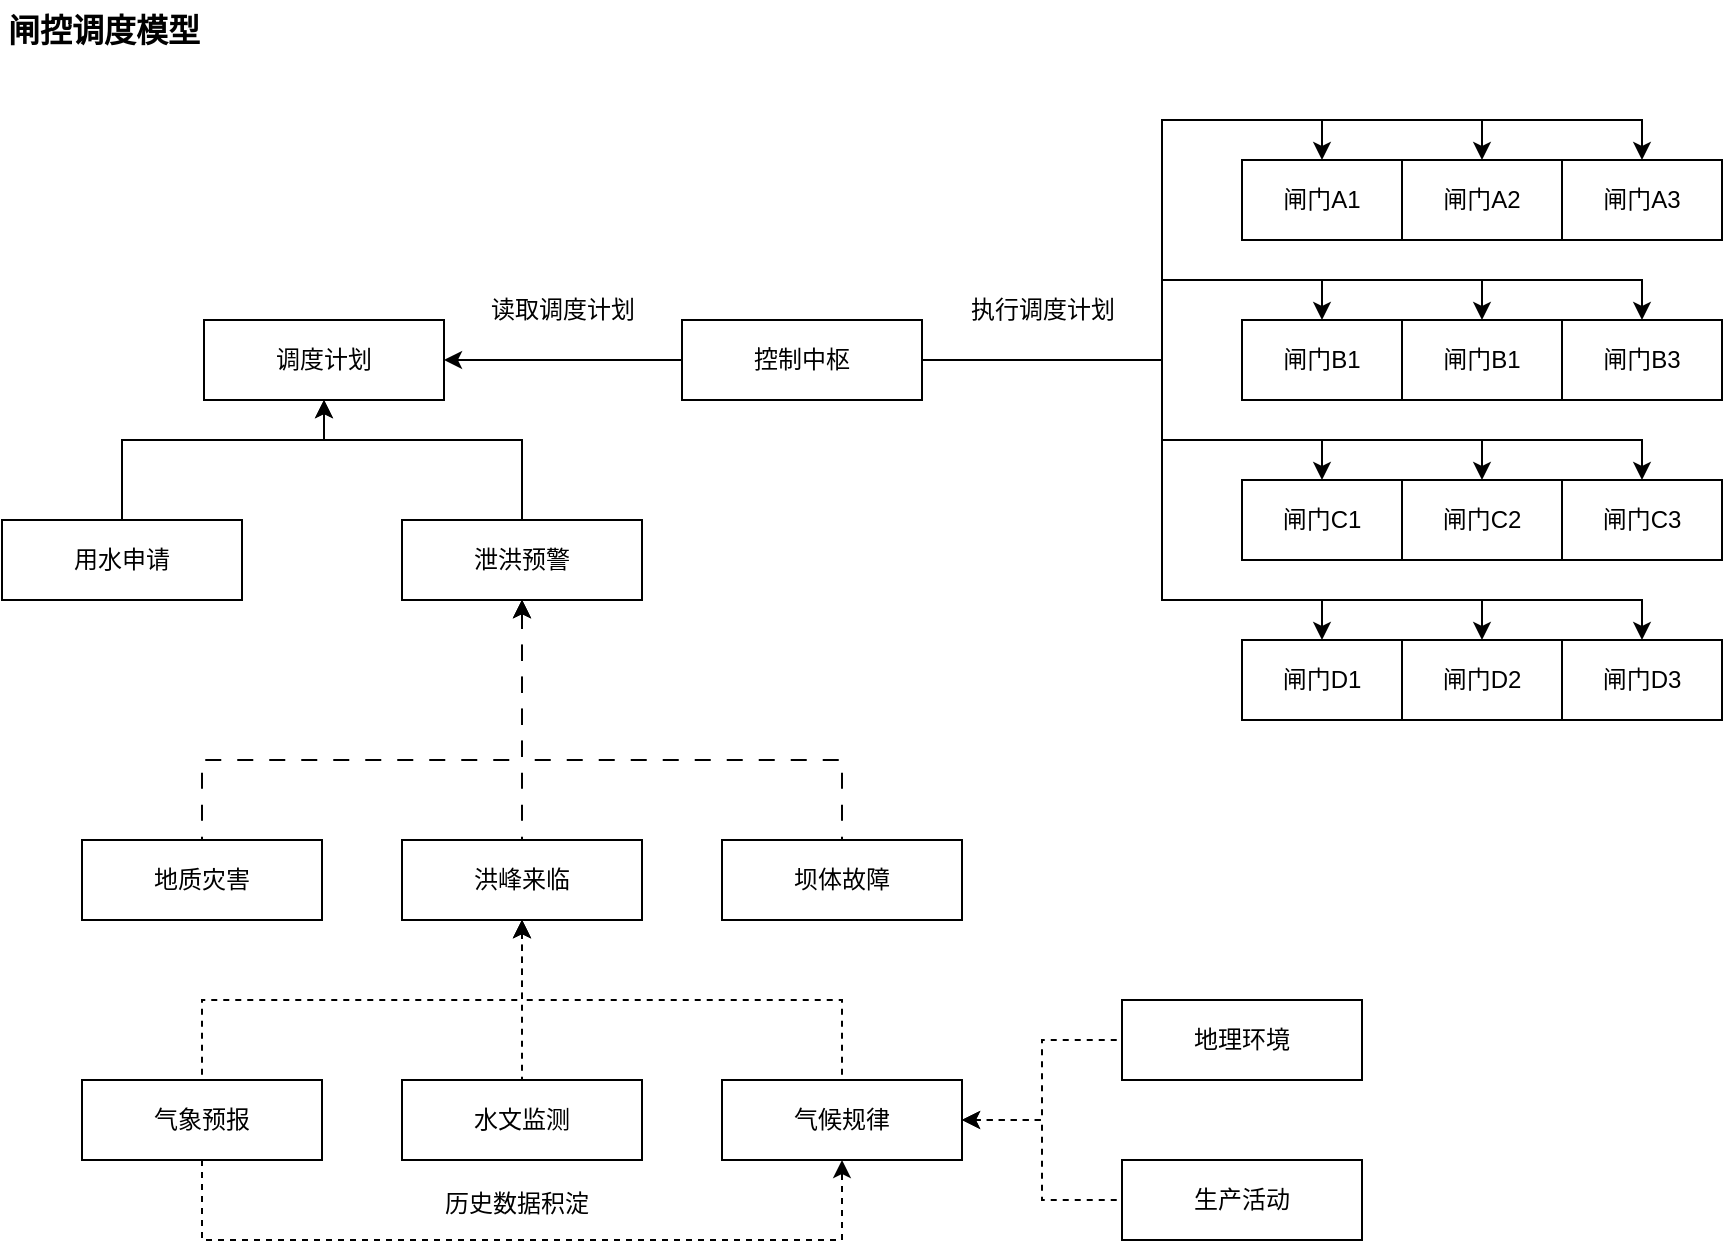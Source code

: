<mxfile version="22.1.0" type="github" pages="2">
  <diagram name="0001" id="y2zCg2tqc-IcQTNm7M6H">
    <mxGraphModel dx="717" dy="379" grid="1" gridSize="10" guides="1" tooltips="1" connect="1" arrows="1" fold="1" page="1" pageScale="1" pageWidth="1169" pageHeight="827" math="0" shadow="0">
      <root>
        <mxCell id="sdHGfgtrLrPXHbDimJ2l-0" />
        <mxCell id="sdHGfgtrLrPXHbDimJ2l-1" parent="sdHGfgtrLrPXHbDimJ2l-0" />
        <mxCell id="sdHGfgtrLrPXHbDimJ2l-57" value="&lt;b style=&quot;font-size: 16px;&quot;&gt;闸控调度模型&lt;/b&gt;" style="text;html=1;align=left;verticalAlign=middle;resizable=0;points=[];autosize=1;strokeColor=none;fillColor=none;fontSize=16;rounded=0;labelBackgroundColor=none;" parent="sdHGfgtrLrPXHbDimJ2l-1" vertex="1">
          <mxGeometry x="40.5" y="20" width="120" height="30" as="geometry" />
        </mxCell>
        <mxCell id="DtQQWt-DvLBq8CPffun4-1" value="" style="edgeStyle=orthogonalEdgeStyle;rounded=0;orthogonalLoop=1;jettySize=auto;html=1;entryX=0.5;entryY=0;entryDx=0;entryDy=0;" parent="sdHGfgtrLrPXHbDimJ2l-1" source="iJDq2YbVKDRwt8fmQem2-6" target="DtQQWt-DvLBq8CPffun4-0" edge="1">
          <mxGeometry relative="1" as="geometry">
            <Array as="points">
              <mxPoint x="620" y="200" />
              <mxPoint x="620" y="80" />
              <mxPoint x="700" y="80" />
            </Array>
          </mxGeometry>
        </mxCell>
        <mxCell id="DtQQWt-DvLBq8CPffun4-3" value="" style="edgeStyle=orthogonalEdgeStyle;rounded=0;orthogonalLoop=1;jettySize=auto;html=1;entryX=0.5;entryY=0;entryDx=0;entryDy=0;" parent="sdHGfgtrLrPXHbDimJ2l-1" source="iJDq2YbVKDRwt8fmQem2-6" target="DtQQWt-DvLBq8CPffun4-2" edge="1">
          <mxGeometry relative="1" as="geometry">
            <Array as="points">
              <mxPoint x="620" y="200" />
              <mxPoint x="620" y="80" />
              <mxPoint x="860" y="80" />
            </Array>
          </mxGeometry>
        </mxCell>
        <mxCell id="DtQQWt-DvLBq8CPffun4-5" value="" style="edgeStyle=orthogonalEdgeStyle;rounded=0;orthogonalLoop=1;jettySize=auto;html=1;entryX=0.5;entryY=0;entryDx=0;entryDy=0;" parent="sdHGfgtrLrPXHbDimJ2l-1" source="iJDq2YbVKDRwt8fmQem2-6" target="DtQQWt-DvLBq8CPffun4-4" edge="1">
          <mxGeometry relative="1" as="geometry">
            <Array as="points">
              <mxPoint x="620" y="200" />
              <mxPoint x="620" y="80" />
              <mxPoint x="780" y="80" />
            </Array>
          </mxGeometry>
        </mxCell>
        <mxCell id="DtQQWt-DvLBq8CPffun4-7" value="" style="edgeStyle=orthogonalEdgeStyle;rounded=0;orthogonalLoop=1;jettySize=auto;html=1;entryX=0.5;entryY=0;entryDx=0;entryDy=0;" parent="sdHGfgtrLrPXHbDimJ2l-1" source="iJDq2YbVKDRwt8fmQem2-6" target="DtQQWt-DvLBq8CPffun4-6" edge="1">
          <mxGeometry relative="1" as="geometry">
            <Array as="points">
              <mxPoint x="620" y="200" />
              <mxPoint x="620" y="160" />
              <mxPoint x="700" y="160" />
            </Array>
          </mxGeometry>
        </mxCell>
        <mxCell id="DtQQWt-DvLBq8CPffun4-9" value="" style="edgeStyle=orthogonalEdgeStyle;rounded=0;orthogonalLoop=1;jettySize=auto;html=1;entryX=0.5;entryY=0;entryDx=0;entryDy=0;" parent="sdHGfgtrLrPXHbDimJ2l-1" source="iJDq2YbVKDRwt8fmQem2-6" target="DtQQWt-DvLBq8CPffun4-8" edge="1">
          <mxGeometry relative="1" as="geometry">
            <Array as="points">
              <mxPoint x="620" y="200" />
              <mxPoint x="620" y="160" />
              <mxPoint x="780" y="160" />
            </Array>
          </mxGeometry>
        </mxCell>
        <mxCell id="DtQQWt-DvLBq8CPffun4-11" value="" style="edgeStyle=orthogonalEdgeStyle;rounded=0;orthogonalLoop=1;jettySize=auto;html=1;entryX=0.5;entryY=0;entryDx=0;entryDy=0;" parent="sdHGfgtrLrPXHbDimJ2l-1" source="iJDq2YbVKDRwt8fmQem2-6" target="DtQQWt-DvLBq8CPffun4-10" edge="1">
          <mxGeometry relative="1" as="geometry">
            <Array as="points">
              <mxPoint x="620" y="200" />
              <mxPoint x="620" y="160" />
              <mxPoint x="860" y="160" />
            </Array>
          </mxGeometry>
        </mxCell>
        <mxCell id="DtQQWt-DvLBq8CPffun4-14" value="" style="edgeStyle=orthogonalEdgeStyle;rounded=0;orthogonalLoop=1;jettySize=auto;html=1;exitX=1;exitY=0.5;exitDx=0;exitDy=0;" parent="sdHGfgtrLrPXHbDimJ2l-1" source="iJDq2YbVKDRwt8fmQem2-6" target="DtQQWt-DvLBq8CPffun4-13" edge="1">
          <mxGeometry relative="1" as="geometry">
            <Array as="points">
              <mxPoint x="620" y="200" />
              <mxPoint x="620" y="240" />
              <mxPoint x="700" y="240" />
            </Array>
          </mxGeometry>
        </mxCell>
        <mxCell id="DtQQWt-DvLBq8CPffun4-16" value="" style="edgeStyle=orthogonalEdgeStyle;rounded=0;orthogonalLoop=1;jettySize=auto;html=1;exitX=1;exitY=0.5;exitDx=0;exitDy=0;" parent="sdHGfgtrLrPXHbDimJ2l-1" source="iJDq2YbVKDRwt8fmQem2-6" target="DtQQWt-DvLBq8CPffun4-15" edge="1">
          <mxGeometry relative="1" as="geometry">
            <Array as="points">
              <mxPoint x="620" y="200" />
              <mxPoint x="620" y="240" />
              <mxPoint x="780" y="240" />
            </Array>
          </mxGeometry>
        </mxCell>
        <mxCell id="DtQQWt-DvLBq8CPffun4-18" value="" style="edgeStyle=orthogonalEdgeStyle;rounded=0;orthogonalLoop=1;jettySize=auto;html=1;exitX=1;exitY=0.5;exitDx=0;exitDy=0;" parent="sdHGfgtrLrPXHbDimJ2l-1" source="iJDq2YbVKDRwt8fmQem2-6" target="DtQQWt-DvLBq8CPffun4-17" edge="1">
          <mxGeometry relative="1" as="geometry">
            <Array as="points">
              <mxPoint x="620" y="200" />
              <mxPoint x="620" y="240" />
              <mxPoint x="860" y="240" />
            </Array>
          </mxGeometry>
        </mxCell>
        <mxCell id="DtQQWt-DvLBq8CPffun4-20" value="" style="edgeStyle=orthogonalEdgeStyle;rounded=0;orthogonalLoop=1;jettySize=auto;html=1;exitX=1;exitY=0.5;exitDx=0;exitDy=0;" parent="sdHGfgtrLrPXHbDimJ2l-1" source="iJDq2YbVKDRwt8fmQem2-6" target="DtQQWt-DvLBq8CPffun4-19" edge="1">
          <mxGeometry relative="1" as="geometry">
            <Array as="points">
              <mxPoint x="620" y="200" />
              <mxPoint x="620" y="320" />
              <mxPoint x="700" y="320" />
            </Array>
          </mxGeometry>
        </mxCell>
        <mxCell id="DtQQWt-DvLBq8CPffun4-22" value="" style="edgeStyle=orthogonalEdgeStyle;rounded=0;orthogonalLoop=1;jettySize=auto;html=1;exitX=1;exitY=0.5;exitDx=0;exitDy=0;" parent="sdHGfgtrLrPXHbDimJ2l-1" source="iJDq2YbVKDRwt8fmQem2-6" target="DtQQWt-DvLBq8CPffun4-21" edge="1">
          <mxGeometry relative="1" as="geometry">
            <Array as="points">
              <mxPoint x="620" y="200" />
              <mxPoint x="620" y="320" />
              <mxPoint x="780" y="320" />
            </Array>
          </mxGeometry>
        </mxCell>
        <mxCell id="DtQQWt-DvLBq8CPffun4-24" value="" style="edgeStyle=orthogonalEdgeStyle;rounded=0;orthogonalLoop=1;jettySize=auto;html=1;exitX=1;exitY=0.5;exitDx=0;exitDy=0;" parent="sdHGfgtrLrPXHbDimJ2l-1" source="iJDq2YbVKDRwt8fmQem2-6" target="DtQQWt-DvLBq8CPffun4-23" edge="1">
          <mxGeometry relative="1" as="geometry">
            <Array as="points">
              <mxPoint x="620" y="200" />
              <mxPoint x="620" y="320" />
              <mxPoint x="860" y="320" />
            </Array>
          </mxGeometry>
        </mxCell>
        <mxCell id="DtQQWt-DvLBq8CPffun4-26" value="" style="edgeStyle=orthogonalEdgeStyle;rounded=0;orthogonalLoop=1;jettySize=auto;html=1;" parent="sdHGfgtrLrPXHbDimJ2l-1" source="iJDq2YbVKDRwt8fmQem2-6" target="DtQQWt-DvLBq8CPffun4-25" edge="1">
          <mxGeometry relative="1" as="geometry" />
        </mxCell>
        <mxCell id="iJDq2YbVKDRwt8fmQem2-6" value="控制中枢" style="rounded=0;whiteSpace=wrap;html=1;" parent="sdHGfgtrLrPXHbDimJ2l-1" vertex="1">
          <mxGeometry x="380" y="180" width="120" height="40" as="geometry" />
        </mxCell>
        <mxCell id="DtQQWt-DvLBq8CPffun4-0" value="闸门A1" style="rounded=0;whiteSpace=wrap;html=1;" parent="sdHGfgtrLrPXHbDimJ2l-1" vertex="1">
          <mxGeometry x="660" y="100" width="80" height="40" as="geometry" />
        </mxCell>
        <mxCell id="DtQQWt-DvLBq8CPffun4-2" value="闸门A3" style="rounded=0;whiteSpace=wrap;html=1;" parent="sdHGfgtrLrPXHbDimJ2l-1" vertex="1">
          <mxGeometry x="820" y="100" width="80" height="40" as="geometry" />
        </mxCell>
        <mxCell id="DtQQWt-DvLBq8CPffun4-4" value="闸门A2" style="rounded=0;whiteSpace=wrap;html=1;" parent="sdHGfgtrLrPXHbDimJ2l-1" vertex="1">
          <mxGeometry x="740" y="100" width="80" height="40" as="geometry" />
        </mxCell>
        <mxCell id="DtQQWt-DvLBq8CPffun4-6" value="闸门B1" style="rounded=0;whiteSpace=wrap;html=1;" parent="sdHGfgtrLrPXHbDimJ2l-1" vertex="1">
          <mxGeometry x="660" y="180" width="80" height="40" as="geometry" />
        </mxCell>
        <mxCell id="DtQQWt-DvLBq8CPffun4-8" value="闸门B1" style="rounded=0;whiteSpace=wrap;html=1;" parent="sdHGfgtrLrPXHbDimJ2l-1" vertex="1">
          <mxGeometry x="740" y="180" width="80" height="40" as="geometry" />
        </mxCell>
        <mxCell id="DtQQWt-DvLBq8CPffun4-10" value="闸门B3" style="rounded=0;whiteSpace=wrap;html=1;" parent="sdHGfgtrLrPXHbDimJ2l-1" vertex="1">
          <mxGeometry x="820" y="180" width="80" height="40" as="geometry" />
        </mxCell>
        <mxCell id="DtQQWt-DvLBq8CPffun4-13" value="闸门C1" style="rounded=0;whiteSpace=wrap;html=1;" parent="sdHGfgtrLrPXHbDimJ2l-1" vertex="1">
          <mxGeometry x="660" y="260" width="80" height="40" as="geometry" />
        </mxCell>
        <mxCell id="DtQQWt-DvLBq8CPffun4-15" value="闸门C2" style="rounded=0;whiteSpace=wrap;html=1;" parent="sdHGfgtrLrPXHbDimJ2l-1" vertex="1">
          <mxGeometry x="740" y="260" width="80" height="40" as="geometry" />
        </mxCell>
        <mxCell id="DtQQWt-DvLBq8CPffun4-17" value="闸门C3" style="rounded=0;whiteSpace=wrap;html=1;" parent="sdHGfgtrLrPXHbDimJ2l-1" vertex="1">
          <mxGeometry x="820" y="260" width="80" height="40" as="geometry" />
        </mxCell>
        <mxCell id="DtQQWt-DvLBq8CPffun4-19" value="闸门D1" style="rounded=0;whiteSpace=wrap;html=1;" parent="sdHGfgtrLrPXHbDimJ2l-1" vertex="1">
          <mxGeometry x="660" y="340" width="80" height="40" as="geometry" />
        </mxCell>
        <mxCell id="DtQQWt-DvLBq8CPffun4-21" value="闸门D2" style="rounded=0;whiteSpace=wrap;html=1;" parent="sdHGfgtrLrPXHbDimJ2l-1" vertex="1">
          <mxGeometry x="740" y="340" width="80" height="40" as="geometry" />
        </mxCell>
        <mxCell id="DtQQWt-DvLBq8CPffun4-23" value="闸门D3" style="rounded=0;whiteSpace=wrap;html=1;" parent="sdHGfgtrLrPXHbDimJ2l-1" vertex="1">
          <mxGeometry x="820" y="340" width="80" height="40" as="geometry" />
        </mxCell>
        <mxCell id="DtQQWt-DvLBq8CPffun4-30" value="" style="edgeStyle=orthogonalEdgeStyle;rounded=0;orthogonalLoop=1;jettySize=auto;html=1;entryX=0.5;entryY=0;entryDx=0;entryDy=0;startArrow=classic;startFill=1;endArrow=none;endFill=0;" parent="sdHGfgtrLrPXHbDimJ2l-1" source="DtQQWt-DvLBq8CPffun4-25" target="DtQQWt-DvLBq8CPffun4-29" edge="1">
          <mxGeometry relative="1" as="geometry">
            <Array as="points">
              <mxPoint x="201" y="240" />
              <mxPoint x="100" y="240" />
            </Array>
          </mxGeometry>
        </mxCell>
        <mxCell id="DtQQWt-DvLBq8CPffun4-32" value="" style="edgeStyle=orthogonalEdgeStyle;rounded=0;orthogonalLoop=1;jettySize=auto;html=1;entryX=0.5;entryY=0;entryDx=0;entryDy=0;endArrow=none;endFill=0;startArrow=classic;startFill=1;" parent="sdHGfgtrLrPXHbDimJ2l-1" source="DtQQWt-DvLBq8CPffun4-25" target="DtQQWt-DvLBq8CPffun4-31" edge="1">
          <mxGeometry relative="1" as="geometry">
            <Array as="points">
              <mxPoint x="201" y="240" />
              <mxPoint x="300" y="240" />
            </Array>
          </mxGeometry>
        </mxCell>
        <mxCell id="DtQQWt-DvLBq8CPffun4-25" value="调度计划" style="rounded=0;whiteSpace=wrap;html=1;" parent="sdHGfgtrLrPXHbDimJ2l-1" vertex="1">
          <mxGeometry x="141" y="180" width="120" height="40" as="geometry" />
        </mxCell>
        <mxCell id="DtQQWt-DvLBq8CPffun4-27" value="读取调度计划" style="text;html=1;align=center;verticalAlign=middle;resizable=0;points=[];autosize=1;strokeColor=none;fillColor=none;" parent="sdHGfgtrLrPXHbDimJ2l-1" vertex="1">
          <mxGeometry x="270" y="160" width="100" height="30" as="geometry" />
        </mxCell>
        <mxCell id="DtQQWt-DvLBq8CPffun4-28" value="执行调度计划" style="text;html=1;align=center;verticalAlign=middle;resizable=0;points=[];autosize=1;strokeColor=none;fillColor=none;" parent="sdHGfgtrLrPXHbDimJ2l-1" vertex="1">
          <mxGeometry x="510" y="160" width="100" height="30" as="geometry" />
        </mxCell>
        <mxCell id="DtQQWt-DvLBq8CPffun4-29" value="用水申请" style="rounded=0;whiteSpace=wrap;html=1;" parent="sdHGfgtrLrPXHbDimJ2l-1" vertex="1">
          <mxGeometry x="40" y="280" width="120" height="40" as="geometry" />
        </mxCell>
        <mxCell id="fV_ZopECAiuzsbEzm-KT-1" value="" style="edgeStyle=orthogonalEdgeStyle;rounded=0;orthogonalLoop=1;jettySize=auto;html=1;dashed=1;dashPattern=8 8;startArrow=classic;startFill=1;endArrow=none;endFill=0;" edge="1" parent="sdHGfgtrLrPXHbDimJ2l-1" source="DtQQWt-DvLBq8CPffun4-31" target="fV_ZopECAiuzsbEzm-KT-0">
          <mxGeometry relative="1" as="geometry">
            <Array as="points">
              <mxPoint x="300" y="400" />
              <mxPoint x="140" y="400" />
            </Array>
          </mxGeometry>
        </mxCell>
        <mxCell id="fV_ZopECAiuzsbEzm-KT-3" value="" style="edgeStyle=orthogonalEdgeStyle;rounded=0;orthogonalLoop=1;jettySize=auto;html=1;dashed=1;dashPattern=8 8;endArrow=none;endFill=0;startArrow=classic;startFill=1;" edge="1" parent="sdHGfgtrLrPXHbDimJ2l-1" source="DtQQWt-DvLBq8CPffun4-31" target="fV_ZopECAiuzsbEzm-KT-2">
          <mxGeometry relative="1" as="geometry">
            <Array as="points">
              <mxPoint x="300" y="400" />
              <mxPoint x="460" y="400" />
            </Array>
          </mxGeometry>
        </mxCell>
        <mxCell id="fV_ZopECAiuzsbEzm-KT-5" value="" style="edgeStyle=orthogonalEdgeStyle;rounded=0;orthogonalLoop=1;jettySize=auto;html=1;dashed=1;dashPattern=8 8;startArrow=classic;startFill=1;endArrow=none;endFill=0;" edge="1" parent="sdHGfgtrLrPXHbDimJ2l-1" source="DtQQWt-DvLBq8CPffun4-31" target="fV_ZopECAiuzsbEzm-KT-4">
          <mxGeometry relative="1" as="geometry" />
        </mxCell>
        <mxCell id="DtQQWt-DvLBq8CPffun4-31" value="泄洪预警" style="rounded=0;whiteSpace=wrap;html=1;" parent="sdHGfgtrLrPXHbDimJ2l-1" vertex="1">
          <mxGeometry x="240" y="280" width="120" height="40" as="geometry" />
        </mxCell>
        <mxCell id="fV_ZopECAiuzsbEzm-KT-0" value="地质灾害" style="rounded=0;whiteSpace=wrap;html=1;" vertex="1" parent="sdHGfgtrLrPXHbDimJ2l-1">
          <mxGeometry x="80" y="440" width="120" height="40" as="geometry" />
        </mxCell>
        <mxCell id="fV_ZopECAiuzsbEzm-KT-2" value="坝体故障" style="rounded=0;whiteSpace=wrap;html=1;" vertex="1" parent="sdHGfgtrLrPXHbDimJ2l-1">
          <mxGeometry x="400" y="440" width="120" height="40" as="geometry" />
        </mxCell>
        <mxCell id="fV_ZopECAiuzsbEzm-KT-7" value="" style="edgeStyle=orthogonalEdgeStyle;rounded=0;orthogonalLoop=1;jettySize=auto;html=1;dashed=1;startArrow=classic;startFill=1;endArrow=none;endFill=0;" edge="1" parent="sdHGfgtrLrPXHbDimJ2l-1" source="fV_ZopECAiuzsbEzm-KT-4" target="fV_ZopECAiuzsbEzm-KT-6">
          <mxGeometry relative="1" as="geometry">
            <Array as="points">
              <mxPoint x="300" y="520" />
              <mxPoint x="140" y="520" />
            </Array>
          </mxGeometry>
        </mxCell>
        <mxCell id="fV_ZopECAiuzsbEzm-KT-9" value="" style="edgeStyle=orthogonalEdgeStyle;rounded=0;orthogonalLoop=1;jettySize=auto;html=1;dashed=1;startArrow=classic;startFill=1;endArrow=none;endFill=0;" edge="1" parent="sdHGfgtrLrPXHbDimJ2l-1" source="fV_ZopECAiuzsbEzm-KT-4" target="fV_ZopECAiuzsbEzm-KT-8">
          <mxGeometry relative="1" as="geometry">
            <Array as="points">
              <mxPoint x="300" y="520" />
              <mxPoint x="460" y="520" />
            </Array>
          </mxGeometry>
        </mxCell>
        <mxCell id="fV_ZopECAiuzsbEzm-KT-11" value="" style="edgeStyle=orthogonalEdgeStyle;rounded=0;orthogonalLoop=1;jettySize=auto;html=1;dashed=1;startArrow=classic;startFill=1;endArrow=none;endFill=0;" edge="1" parent="sdHGfgtrLrPXHbDimJ2l-1" source="fV_ZopECAiuzsbEzm-KT-4" target="fV_ZopECAiuzsbEzm-KT-10">
          <mxGeometry relative="1" as="geometry" />
        </mxCell>
        <mxCell id="fV_ZopECAiuzsbEzm-KT-4" value="洪峰来临" style="rounded=0;whiteSpace=wrap;html=1;" vertex="1" parent="sdHGfgtrLrPXHbDimJ2l-1">
          <mxGeometry x="240" y="440" width="120" height="40" as="geometry" />
        </mxCell>
        <mxCell id="fV_ZopECAiuzsbEzm-KT-13" value="" style="edgeStyle=orthogonalEdgeStyle;rounded=0;orthogonalLoop=1;jettySize=auto;html=1;entryX=0.5;entryY=1;entryDx=0;entryDy=0;exitX=0.5;exitY=1;exitDx=0;exitDy=0;dashed=1;" edge="1" parent="sdHGfgtrLrPXHbDimJ2l-1" source="fV_ZopECAiuzsbEzm-KT-6" target="fV_ZopECAiuzsbEzm-KT-8">
          <mxGeometry relative="1" as="geometry">
            <mxPoint x="140" y="680" as="targetPoint" />
            <Array as="points">
              <mxPoint x="140" y="640" />
              <mxPoint x="460" y="640" />
            </Array>
          </mxGeometry>
        </mxCell>
        <mxCell id="fV_ZopECAiuzsbEzm-KT-6" value="气象预报" style="rounded=0;whiteSpace=wrap;html=1;" vertex="1" parent="sdHGfgtrLrPXHbDimJ2l-1">
          <mxGeometry x="80" y="560" width="120" height="40" as="geometry" />
        </mxCell>
        <mxCell id="fV_ZopECAiuzsbEzm-KT-17" value="" style="edgeStyle=orthogonalEdgeStyle;rounded=0;orthogonalLoop=1;jettySize=auto;html=1;dashed=1;startArrow=classic;startFill=1;endArrow=none;endFill=0;" edge="1" parent="sdHGfgtrLrPXHbDimJ2l-1" source="fV_ZopECAiuzsbEzm-KT-8" target="fV_ZopECAiuzsbEzm-KT-16">
          <mxGeometry relative="1" as="geometry" />
        </mxCell>
        <mxCell id="fV_ZopECAiuzsbEzm-KT-21" value="" style="edgeStyle=orthogonalEdgeStyle;rounded=0;orthogonalLoop=1;jettySize=auto;html=1;startArrow=classic;startFill=1;endArrow=none;endFill=0;dashed=1;" edge="1" parent="sdHGfgtrLrPXHbDimJ2l-1" source="fV_ZopECAiuzsbEzm-KT-8" target="fV_ZopECAiuzsbEzm-KT-20">
          <mxGeometry relative="1" as="geometry" />
        </mxCell>
        <mxCell id="fV_ZopECAiuzsbEzm-KT-8" value="气候规律" style="rounded=0;whiteSpace=wrap;html=1;" vertex="1" parent="sdHGfgtrLrPXHbDimJ2l-1">
          <mxGeometry x="400" y="560" width="120" height="40" as="geometry" />
        </mxCell>
        <mxCell id="fV_ZopECAiuzsbEzm-KT-10" value="水文监测" style="rounded=0;whiteSpace=wrap;html=1;" vertex="1" parent="sdHGfgtrLrPXHbDimJ2l-1">
          <mxGeometry x="240" y="560" width="120" height="40" as="geometry" />
        </mxCell>
        <mxCell id="fV_ZopECAiuzsbEzm-KT-15" value="历史数据积淀" style="text;html=1;align=center;verticalAlign=middle;resizable=0;points=[];autosize=1;strokeColor=none;fillColor=none;" vertex="1" parent="sdHGfgtrLrPXHbDimJ2l-1">
          <mxGeometry x="247" y="607" width="100" height="30" as="geometry" />
        </mxCell>
        <mxCell id="fV_ZopECAiuzsbEzm-KT-16" value="地理环境" style="rounded=0;whiteSpace=wrap;html=1;" vertex="1" parent="sdHGfgtrLrPXHbDimJ2l-1">
          <mxGeometry x="600" y="520" width="120" height="40" as="geometry" />
        </mxCell>
        <mxCell id="fV_ZopECAiuzsbEzm-KT-20" value="生产活动" style="rounded=0;whiteSpace=wrap;html=1;" vertex="1" parent="sdHGfgtrLrPXHbDimJ2l-1">
          <mxGeometry x="600" y="600" width="120" height="40" as="geometry" />
        </mxCell>
      </root>
    </mxGraphModel>
  </diagram>
  <diagram name="0002" id="0qYSl-LHH4jrc7Mf7E5g">
    <mxGraphModel dx="1434" dy="758" grid="1" gridSize="10" guides="1" tooltips="1" connect="1" arrows="1" fold="1" page="1" pageScale="1" pageWidth="1169" pageHeight="827" math="0" shadow="0">
      <root>
        <mxCell id="tF3hamqZoMe6q5XaNYsY-0" />
        <mxCell id="tF3hamqZoMe6q5XaNYsY-1" parent="tF3hamqZoMe6q5XaNYsY-0" />
        <mxCell id="tF3hamqZoMe6q5XaNYsY-2" value="&lt;b style=&quot;font-size: 16px;&quot;&gt;闸控调度模型&lt;/b&gt;" style="text;html=1;align=left;verticalAlign=middle;resizable=0;points=[];autosize=1;strokeColor=none;fillColor=none;fontSize=16;rounded=0;labelBackgroundColor=none;" vertex="1" parent="tF3hamqZoMe6q5XaNYsY-1">
          <mxGeometry x="40.5" y="20" width="120" height="30" as="geometry" />
        </mxCell>
        <mxCell id="tF3hamqZoMe6q5XaNYsY-3" value="" style="edgeStyle=orthogonalEdgeStyle;rounded=0;orthogonalLoop=1;jettySize=auto;html=1;entryX=0.5;entryY=0;entryDx=0;entryDy=0;" edge="1" parent="tF3hamqZoMe6q5XaNYsY-1" source="tF3hamqZoMe6q5XaNYsY-16" target="tF3hamqZoMe6q5XaNYsY-17">
          <mxGeometry relative="1" as="geometry">
            <Array as="points">
              <mxPoint x="620" y="200" />
              <mxPoint x="620" y="80" />
              <mxPoint x="700" y="80" />
            </Array>
          </mxGeometry>
        </mxCell>
        <mxCell id="tF3hamqZoMe6q5XaNYsY-4" value="" style="edgeStyle=orthogonalEdgeStyle;rounded=0;orthogonalLoop=1;jettySize=auto;html=1;entryX=0.5;entryY=0;entryDx=0;entryDy=0;" edge="1" parent="tF3hamqZoMe6q5XaNYsY-1" source="tF3hamqZoMe6q5XaNYsY-16" target="tF3hamqZoMe6q5XaNYsY-18">
          <mxGeometry relative="1" as="geometry">
            <Array as="points">
              <mxPoint x="620" y="200" />
              <mxPoint x="620" y="80" />
              <mxPoint x="860" y="80" />
            </Array>
          </mxGeometry>
        </mxCell>
        <mxCell id="tF3hamqZoMe6q5XaNYsY-5" value="" style="edgeStyle=orthogonalEdgeStyle;rounded=0;orthogonalLoop=1;jettySize=auto;html=1;entryX=0.5;entryY=0;entryDx=0;entryDy=0;" edge="1" parent="tF3hamqZoMe6q5XaNYsY-1" source="tF3hamqZoMe6q5XaNYsY-16" target="tF3hamqZoMe6q5XaNYsY-19">
          <mxGeometry relative="1" as="geometry">
            <Array as="points">
              <mxPoint x="620" y="200" />
              <mxPoint x="620" y="80" />
              <mxPoint x="780" y="80" />
            </Array>
          </mxGeometry>
        </mxCell>
        <mxCell id="tF3hamqZoMe6q5XaNYsY-6" value="" style="edgeStyle=orthogonalEdgeStyle;rounded=0;orthogonalLoop=1;jettySize=auto;html=1;entryX=0.5;entryY=0;entryDx=0;entryDy=0;" edge="1" parent="tF3hamqZoMe6q5XaNYsY-1" source="tF3hamqZoMe6q5XaNYsY-16" target="tF3hamqZoMe6q5XaNYsY-20">
          <mxGeometry relative="1" as="geometry">
            <Array as="points">
              <mxPoint x="620" y="200" />
              <mxPoint x="620" y="160" />
              <mxPoint x="700" y="160" />
            </Array>
          </mxGeometry>
        </mxCell>
        <mxCell id="tF3hamqZoMe6q5XaNYsY-7" value="" style="edgeStyle=orthogonalEdgeStyle;rounded=0;orthogonalLoop=1;jettySize=auto;html=1;entryX=0.5;entryY=0;entryDx=0;entryDy=0;" edge="1" parent="tF3hamqZoMe6q5XaNYsY-1" source="tF3hamqZoMe6q5XaNYsY-16" target="tF3hamqZoMe6q5XaNYsY-21">
          <mxGeometry relative="1" as="geometry">
            <Array as="points">
              <mxPoint x="620" y="200" />
              <mxPoint x="620" y="160" />
              <mxPoint x="780" y="160" />
            </Array>
          </mxGeometry>
        </mxCell>
        <mxCell id="tF3hamqZoMe6q5XaNYsY-8" value="" style="edgeStyle=orthogonalEdgeStyle;rounded=0;orthogonalLoop=1;jettySize=auto;html=1;entryX=0.5;entryY=0;entryDx=0;entryDy=0;" edge="1" parent="tF3hamqZoMe6q5XaNYsY-1" source="tF3hamqZoMe6q5XaNYsY-16" target="tF3hamqZoMe6q5XaNYsY-22">
          <mxGeometry relative="1" as="geometry">
            <Array as="points">
              <mxPoint x="620" y="200" />
              <mxPoint x="620" y="160" />
              <mxPoint x="860" y="160" />
            </Array>
          </mxGeometry>
        </mxCell>
        <mxCell id="tF3hamqZoMe6q5XaNYsY-9" value="" style="edgeStyle=orthogonalEdgeStyle;rounded=0;orthogonalLoop=1;jettySize=auto;html=1;exitX=1;exitY=0.5;exitDx=0;exitDy=0;" edge="1" parent="tF3hamqZoMe6q5XaNYsY-1" source="tF3hamqZoMe6q5XaNYsY-16" target="tF3hamqZoMe6q5XaNYsY-23">
          <mxGeometry relative="1" as="geometry">
            <Array as="points">
              <mxPoint x="620" y="200" />
              <mxPoint x="620" y="240" />
              <mxPoint x="700" y="240" />
            </Array>
          </mxGeometry>
        </mxCell>
        <mxCell id="tF3hamqZoMe6q5XaNYsY-10" value="" style="edgeStyle=orthogonalEdgeStyle;rounded=0;orthogonalLoop=1;jettySize=auto;html=1;exitX=1;exitY=0.5;exitDx=0;exitDy=0;" edge="1" parent="tF3hamqZoMe6q5XaNYsY-1" source="tF3hamqZoMe6q5XaNYsY-16" target="tF3hamqZoMe6q5XaNYsY-24">
          <mxGeometry relative="1" as="geometry">
            <Array as="points">
              <mxPoint x="620" y="200" />
              <mxPoint x="620" y="240" />
              <mxPoint x="780" y="240" />
            </Array>
          </mxGeometry>
        </mxCell>
        <mxCell id="tF3hamqZoMe6q5XaNYsY-11" value="" style="edgeStyle=orthogonalEdgeStyle;rounded=0;orthogonalLoop=1;jettySize=auto;html=1;exitX=1;exitY=0.5;exitDx=0;exitDy=0;" edge="1" parent="tF3hamqZoMe6q5XaNYsY-1" source="tF3hamqZoMe6q5XaNYsY-16" target="tF3hamqZoMe6q5XaNYsY-25">
          <mxGeometry relative="1" as="geometry">
            <Array as="points">
              <mxPoint x="620" y="200" />
              <mxPoint x="620" y="240" />
              <mxPoint x="860" y="240" />
            </Array>
          </mxGeometry>
        </mxCell>
        <mxCell id="tF3hamqZoMe6q5XaNYsY-12" value="" style="edgeStyle=orthogonalEdgeStyle;rounded=0;orthogonalLoop=1;jettySize=auto;html=1;exitX=1;exitY=0.5;exitDx=0;exitDy=0;" edge="1" parent="tF3hamqZoMe6q5XaNYsY-1" source="tF3hamqZoMe6q5XaNYsY-16" target="tF3hamqZoMe6q5XaNYsY-26">
          <mxGeometry relative="1" as="geometry">
            <Array as="points">
              <mxPoint x="620" y="200" />
              <mxPoint x="620" y="320" />
              <mxPoint x="700" y="320" />
            </Array>
          </mxGeometry>
        </mxCell>
        <mxCell id="tF3hamqZoMe6q5XaNYsY-13" value="" style="edgeStyle=orthogonalEdgeStyle;rounded=0;orthogonalLoop=1;jettySize=auto;html=1;exitX=1;exitY=0.5;exitDx=0;exitDy=0;" edge="1" parent="tF3hamqZoMe6q5XaNYsY-1" source="tF3hamqZoMe6q5XaNYsY-16" target="tF3hamqZoMe6q5XaNYsY-27">
          <mxGeometry relative="1" as="geometry">
            <Array as="points">
              <mxPoint x="620" y="200" />
              <mxPoint x="620" y="320" />
              <mxPoint x="780" y="320" />
            </Array>
          </mxGeometry>
        </mxCell>
        <mxCell id="tF3hamqZoMe6q5XaNYsY-14" value="" style="edgeStyle=orthogonalEdgeStyle;rounded=0;orthogonalLoop=1;jettySize=auto;html=1;exitX=1;exitY=0.5;exitDx=0;exitDy=0;" edge="1" parent="tF3hamqZoMe6q5XaNYsY-1" source="tF3hamqZoMe6q5XaNYsY-16" target="tF3hamqZoMe6q5XaNYsY-28">
          <mxGeometry relative="1" as="geometry">
            <Array as="points">
              <mxPoint x="620" y="200" />
              <mxPoint x="620" y="320" />
              <mxPoint x="860" y="320" />
            </Array>
          </mxGeometry>
        </mxCell>
        <mxCell id="tF3hamqZoMe6q5XaNYsY-15" value="" style="edgeStyle=orthogonalEdgeStyle;rounded=0;orthogonalLoop=1;jettySize=auto;html=1;" edge="1" parent="tF3hamqZoMe6q5XaNYsY-1" source="tF3hamqZoMe6q5XaNYsY-16" target="tF3hamqZoMe6q5XaNYsY-31">
          <mxGeometry relative="1" as="geometry" />
        </mxCell>
        <mxCell id="tF3hamqZoMe6q5XaNYsY-16" value="控制中枢" style="rounded=0;whiteSpace=wrap;html=1;" vertex="1" parent="tF3hamqZoMe6q5XaNYsY-1">
          <mxGeometry x="380" y="180" width="120" height="40" as="geometry" />
        </mxCell>
        <mxCell id="tF3hamqZoMe6q5XaNYsY-17" value="闸门A1" style="rounded=0;whiteSpace=wrap;html=1;" vertex="1" parent="tF3hamqZoMe6q5XaNYsY-1">
          <mxGeometry x="660" y="100" width="80" height="40" as="geometry" />
        </mxCell>
        <mxCell id="tF3hamqZoMe6q5XaNYsY-18" value="闸门A3" style="rounded=0;whiteSpace=wrap;html=1;" vertex="1" parent="tF3hamqZoMe6q5XaNYsY-1">
          <mxGeometry x="820" y="100" width="80" height="40" as="geometry" />
        </mxCell>
        <mxCell id="tF3hamqZoMe6q5XaNYsY-19" value="闸门A2" style="rounded=0;whiteSpace=wrap;html=1;" vertex="1" parent="tF3hamqZoMe6q5XaNYsY-1">
          <mxGeometry x="740" y="100" width="80" height="40" as="geometry" />
        </mxCell>
        <mxCell id="tF3hamqZoMe6q5XaNYsY-20" value="闸门B1" style="rounded=0;whiteSpace=wrap;html=1;" vertex="1" parent="tF3hamqZoMe6q5XaNYsY-1">
          <mxGeometry x="660" y="180" width="80" height="40" as="geometry" />
        </mxCell>
        <mxCell id="tF3hamqZoMe6q5XaNYsY-21" value="闸门B1" style="rounded=0;whiteSpace=wrap;html=1;" vertex="1" parent="tF3hamqZoMe6q5XaNYsY-1">
          <mxGeometry x="740" y="180" width="80" height="40" as="geometry" />
        </mxCell>
        <mxCell id="tF3hamqZoMe6q5XaNYsY-22" value="闸门B3" style="rounded=0;whiteSpace=wrap;html=1;" vertex="1" parent="tF3hamqZoMe6q5XaNYsY-1">
          <mxGeometry x="820" y="180" width="80" height="40" as="geometry" />
        </mxCell>
        <mxCell id="tF3hamqZoMe6q5XaNYsY-23" value="闸门C1" style="rounded=0;whiteSpace=wrap;html=1;" vertex="1" parent="tF3hamqZoMe6q5XaNYsY-1">
          <mxGeometry x="660" y="260" width="80" height="40" as="geometry" />
        </mxCell>
        <mxCell id="tF3hamqZoMe6q5XaNYsY-24" value="闸门C2" style="rounded=0;whiteSpace=wrap;html=1;" vertex="1" parent="tF3hamqZoMe6q5XaNYsY-1">
          <mxGeometry x="740" y="260" width="80" height="40" as="geometry" />
        </mxCell>
        <mxCell id="tF3hamqZoMe6q5XaNYsY-25" value="闸门C3" style="rounded=0;whiteSpace=wrap;html=1;" vertex="1" parent="tF3hamqZoMe6q5XaNYsY-1">
          <mxGeometry x="820" y="260" width="80" height="40" as="geometry" />
        </mxCell>
        <mxCell id="tF3hamqZoMe6q5XaNYsY-26" value="闸门D1" style="rounded=0;whiteSpace=wrap;html=1;" vertex="1" parent="tF3hamqZoMe6q5XaNYsY-1">
          <mxGeometry x="660" y="340" width="80" height="40" as="geometry" />
        </mxCell>
        <mxCell id="tF3hamqZoMe6q5XaNYsY-27" value="闸门D2" style="rounded=0;whiteSpace=wrap;html=1;" vertex="1" parent="tF3hamqZoMe6q5XaNYsY-1">
          <mxGeometry x="740" y="340" width="80" height="40" as="geometry" />
        </mxCell>
        <mxCell id="tF3hamqZoMe6q5XaNYsY-28" value="闸门D3" style="rounded=0;whiteSpace=wrap;html=1;" vertex="1" parent="tF3hamqZoMe6q5XaNYsY-1">
          <mxGeometry x="820" y="340" width="80" height="40" as="geometry" />
        </mxCell>
        <mxCell id="tF3hamqZoMe6q5XaNYsY-29" value="" style="edgeStyle=orthogonalEdgeStyle;rounded=0;orthogonalLoop=1;jettySize=auto;html=1;entryX=0.5;entryY=0;entryDx=0;entryDy=0;startArrow=classic;startFill=1;endArrow=none;endFill=0;" edge="1" parent="tF3hamqZoMe6q5XaNYsY-1" source="tF3hamqZoMe6q5XaNYsY-31" target="tF3hamqZoMe6q5XaNYsY-34">
          <mxGeometry relative="1" as="geometry">
            <Array as="points">
              <mxPoint x="201" y="240" />
              <mxPoint x="100" y="240" />
            </Array>
          </mxGeometry>
        </mxCell>
        <mxCell id="tF3hamqZoMe6q5XaNYsY-30" value="" style="edgeStyle=orthogonalEdgeStyle;rounded=0;orthogonalLoop=1;jettySize=auto;html=1;entryX=0.5;entryY=0;entryDx=0;entryDy=0;endArrow=none;endFill=0;startArrow=classic;startFill=1;" edge="1" parent="tF3hamqZoMe6q5XaNYsY-1" source="tF3hamqZoMe6q5XaNYsY-31" target="tF3hamqZoMe6q5XaNYsY-35">
          <mxGeometry relative="1" as="geometry">
            <Array as="points">
              <mxPoint x="201" y="240" />
              <mxPoint x="300" y="240" />
            </Array>
          </mxGeometry>
        </mxCell>
        <mxCell id="tF3hamqZoMe6q5XaNYsY-31" value="调度计划" style="rounded=0;whiteSpace=wrap;html=1;" vertex="1" parent="tF3hamqZoMe6q5XaNYsY-1">
          <mxGeometry x="141" y="180" width="120" height="40" as="geometry" />
        </mxCell>
        <mxCell id="tF3hamqZoMe6q5XaNYsY-32" value="读取调度计划" style="text;html=1;align=center;verticalAlign=middle;resizable=0;points=[];autosize=1;strokeColor=none;fillColor=none;" vertex="1" parent="tF3hamqZoMe6q5XaNYsY-1">
          <mxGeometry x="270" y="160" width="100" height="30" as="geometry" />
        </mxCell>
        <mxCell id="tF3hamqZoMe6q5XaNYsY-33" value="执行调度计划" style="text;html=1;align=center;verticalAlign=middle;resizable=0;points=[];autosize=1;strokeColor=none;fillColor=none;" vertex="1" parent="tF3hamqZoMe6q5XaNYsY-1">
          <mxGeometry x="510" y="160" width="100" height="30" as="geometry" />
        </mxCell>
        <mxCell id="tF3hamqZoMe6q5XaNYsY-34" value="用水申请" style="rounded=0;whiteSpace=wrap;html=1;" vertex="1" parent="tF3hamqZoMe6q5XaNYsY-1">
          <mxGeometry x="40" y="280" width="120" height="40" as="geometry" />
        </mxCell>
        <mxCell id="tF3hamqZoMe6q5XaNYsY-35" value="泄洪预警" style="rounded=0;whiteSpace=wrap;html=1;" vertex="1" parent="tF3hamqZoMe6q5XaNYsY-1">
          <mxGeometry x="240" y="280" width="120" height="40" as="geometry" />
        </mxCell>
      </root>
    </mxGraphModel>
  </diagram>
</mxfile>
